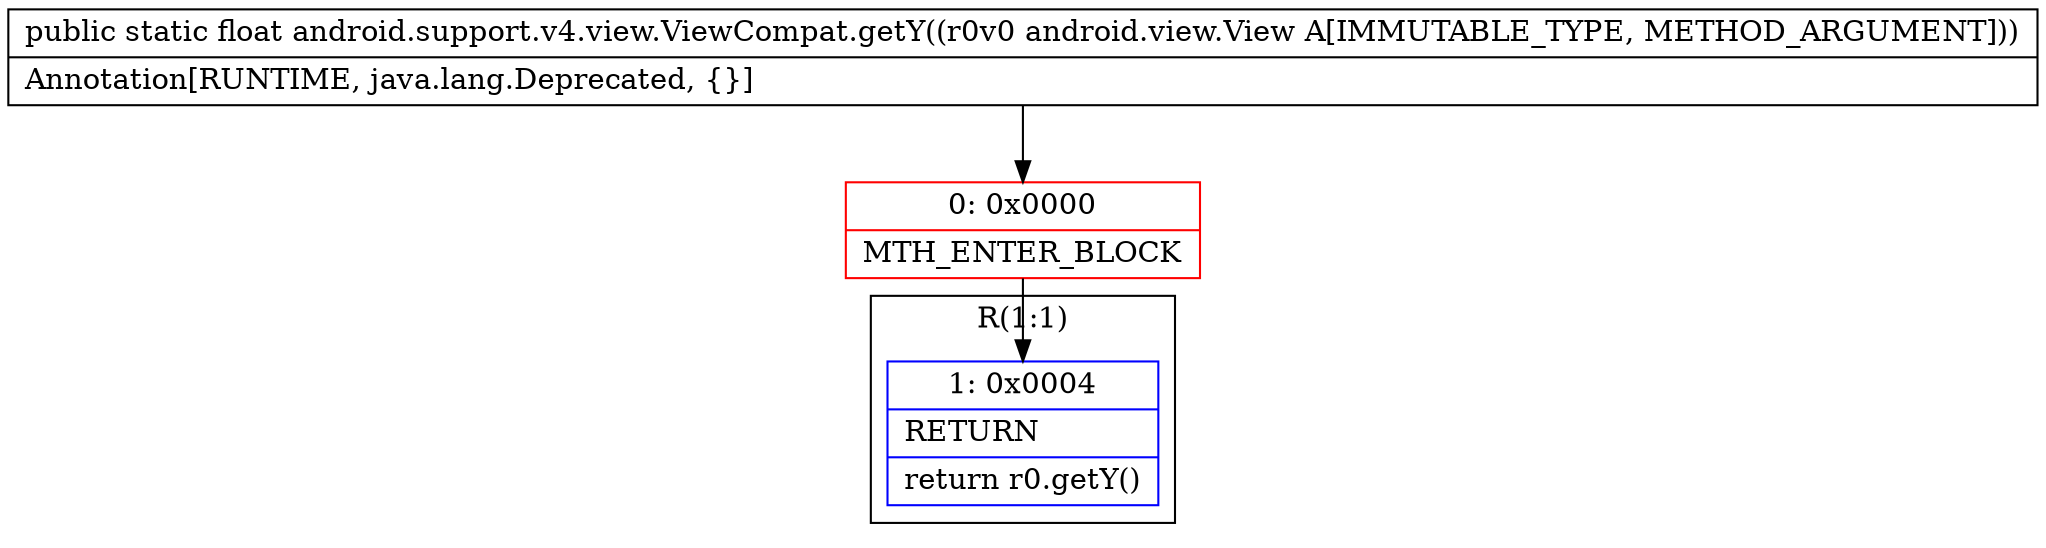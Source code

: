 digraph "CFG forandroid.support.v4.view.ViewCompat.getY(Landroid\/view\/View;)F" {
subgraph cluster_Region_1707958046 {
label = "R(1:1)";
node [shape=record,color=blue];
Node_1 [shape=record,label="{1\:\ 0x0004|RETURN\l|return r0.getY()\l}"];
}
Node_0 [shape=record,color=red,label="{0\:\ 0x0000|MTH_ENTER_BLOCK\l}"];
MethodNode[shape=record,label="{public static float android.support.v4.view.ViewCompat.getY((r0v0 android.view.View A[IMMUTABLE_TYPE, METHOD_ARGUMENT]))  | Annotation[RUNTIME, java.lang.Deprecated, \{\}]\l}"];
MethodNode -> Node_0;
Node_0 -> Node_1;
}

